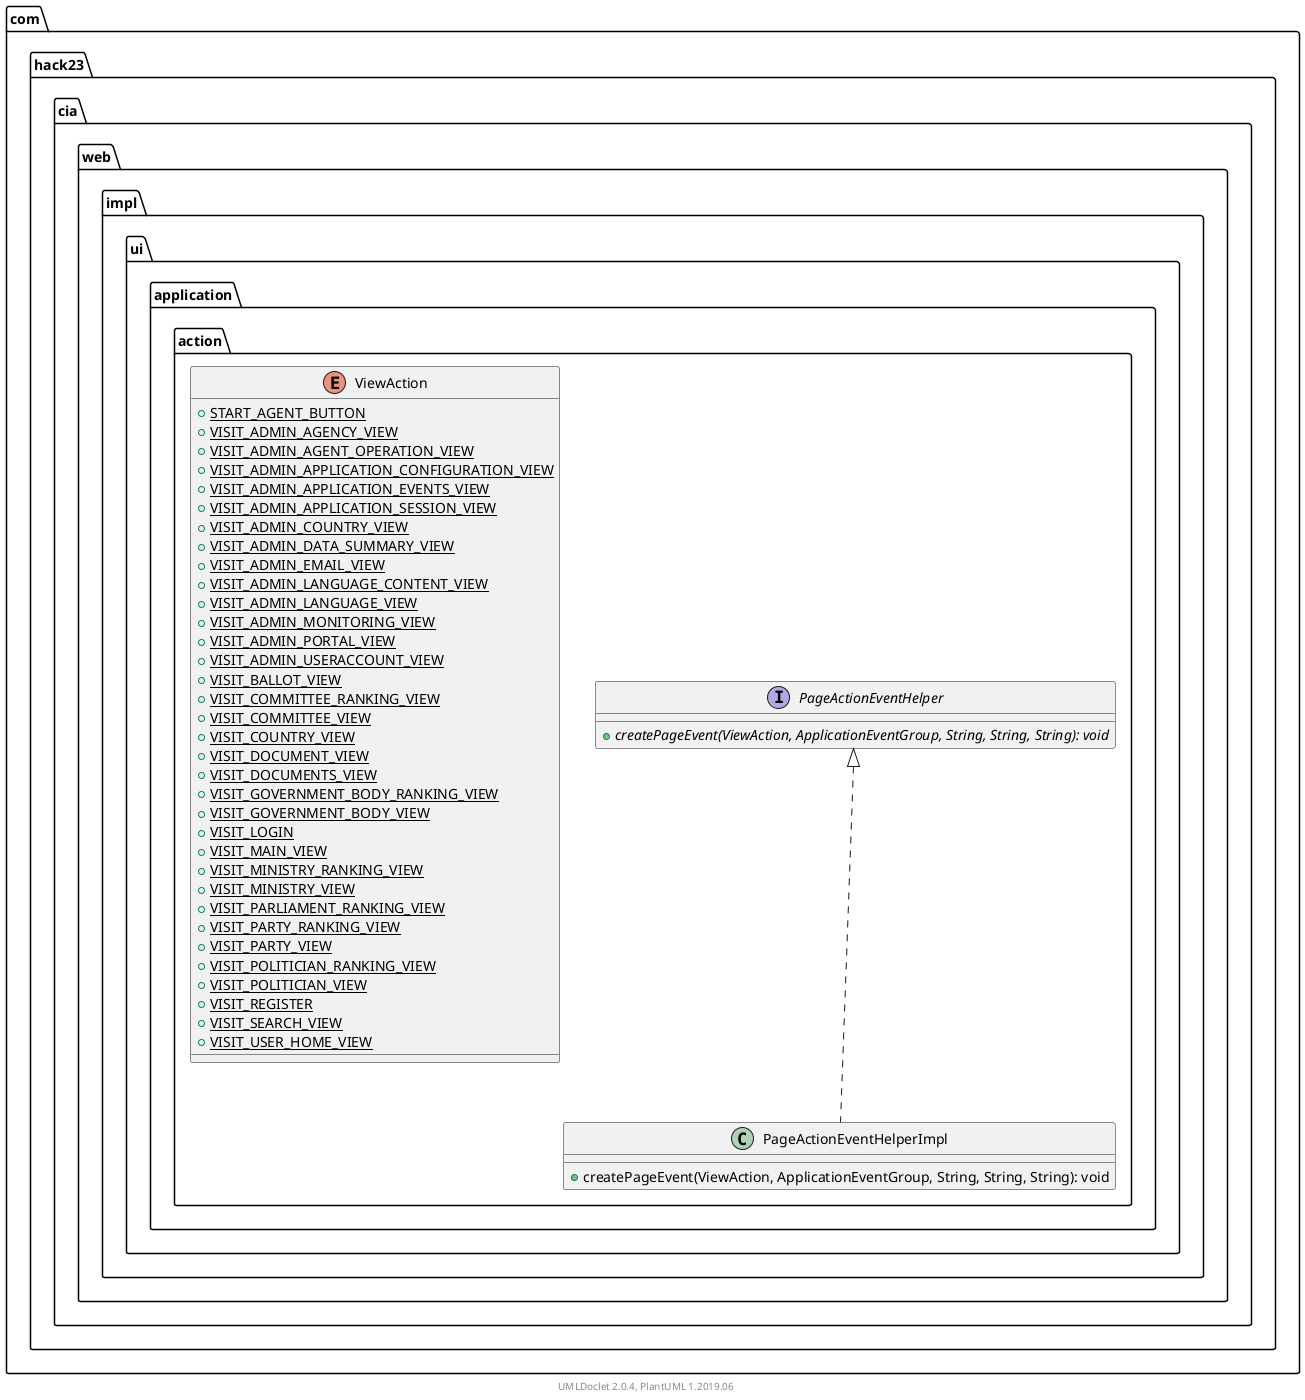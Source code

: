 @startuml
    namespace com.hack23.cia.web.impl.ui.application.action {

        interface PageActionEventHelper [[PageActionEventHelper.html]] {
            {abstract} +createPageEvent(ViewAction, ApplicationEventGroup, String, String, String): void
        }

        class PageActionEventHelperImpl [[PageActionEventHelperImpl.html]] {
            +createPageEvent(ViewAction, ApplicationEventGroup, String, String, String): void
        }

        enum ViewAction [[ViewAction.html]] {
            {static} +START_AGENT_BUTTON
            {static} +VISIT_ADMIN_AGENCY_VIEW
            {static} +VISIT_ADMIN_AGENT_OPERATION_VIEW
            {static} +VISIT_ADMIN_APPLICATION_CONFIGURATION_VIEW
            {static} +VISIT_ADMIN_APPLICATION_EVENTS_VIEW
            {static} +VISIT_ADMIN_APPLICATION_SESSION_VIEW
            {static} +VISIT_ADMIN_COUNTRY_VIEW
            {static} +VISIT_ADMIN_DATA_SUMMARY_VIEW
            {static} +VISIT_ADMIN_EMAIL_VIEW
            {static} +VISIT_ADMIN_LANGUAGE_CONTENT_VIEW
            {static} +VISIT_ADMIN_LANGUAGE_VIEW
            {static} +VISIT_ADMIN_MONITORING_VIEW
            {static} +VISIT_ADMIN_PORTAL_VIEW
            {static} +VISIT_ADMIN_USERACCOUNT_VIEW
            {static} +VISIT_BALLOT_VIEW
            {static} +VISIT_COMMITTEE_RANKING_VIEW
            {static} +VISIT_COMMITTEE_VIEW
            {static} +VISIT_COUNTRY_VIEW
            {static} +VISIT_DOCUMENT_VIEW
            {static} +VISIT_DOCUMENTS_VIEW
            {static} +VISIT_GOVERNMENT_BODY_RANKING_VIEW
            {static} +VISIT_GOVERNMENT_BODY_VIEW
            {static} +VISIT_LOGIN
            {static} +VISIT_MAIN_VIEW
            {static} +VISIT_MINISTRY_RANKING_VIEW
            {static} +VISIT_MINISTRY_VIEW
            {static} +VISIT_PARLIAMENT_RANKING_VIEW
            {static} +VISIT_PARTY_RANKING_VIEW
            {static} +VISIT_PARTY_VIEW
            {static} +VISIT_POLITICIAN_RANKING_VIEW
            {static} +VISIT_POLITICIAN_VIEW
            {static} +VISIT_REGISTER
            {static} +VISIT_SEARCH_VIEW
            {static} +VISIT_USER_HOME_VIEW
        }

        PageActionEventHelper <|.. PageActionEventHelperImpl
    }

    center footer UMLDoclet 2.0.4, PlantUML 1.2019.06
@enduml
